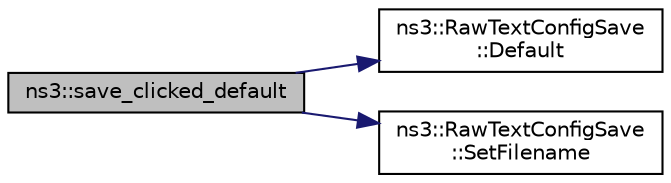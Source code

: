digraph "ns3::save_clicked_default"
{
 // LATEX_PDF_SIZE
  edge [fontname="Helvetica",fontsize="10",labelfontname="Helvetica",labelfontsize="10"];
  node [fontname="Helvetica",fontsize="10",shape=record];
  rankdir="LR";
  Node1 [label="ns3::save_clicked_default",height=0.2,width=0.4,color="black", fillcolor="grey75", style="filled", fontcolor="black",tooltip="This is the action done when the user presses on the save button."];
  Node1 -> Node2 [color="midnightblue",fontsize="10",style="solid",fontname="Helvetica"];
  Node2 [label="ns3::RawTextConfigSave\l::Default",height=0.2,width=0.4,color="black", fillcolor="white", style="filled",URL="$classns3_1_1_raw_text_config_save.html#acdfb9ec3d86df8ff4d21d3cf9eda794e",tooltip="Load or save the default values."];
  Node1 -> Node3 [color="midnightblue",fontsize="10",style="solid",fontname="Helvetica"];
  Node3 [label="ns3::RawTextConfigSave\l::SetFilename",height=0.2,width=0.4,color="black", fillcolor="white", style="filled",URL="$classns3_1_1_raw_text_config_save.html#a6ea0b8b0c61abf6cf9caa3b5e3742aaa",tooltip="Set the file name."];
}
